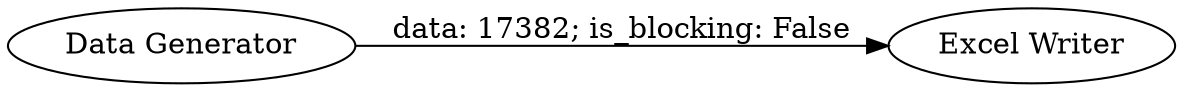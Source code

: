 digraph {
	"-8896025011999494478_2" [label="Excel Writer"]
	"-8896025011999494478_1" [label="Data Generator"]
	"-8896025011999494478_1" -> "-8896025011999494478_2" [label="data: 17382; is_blocking: False"]
	rankdir=LR
}

